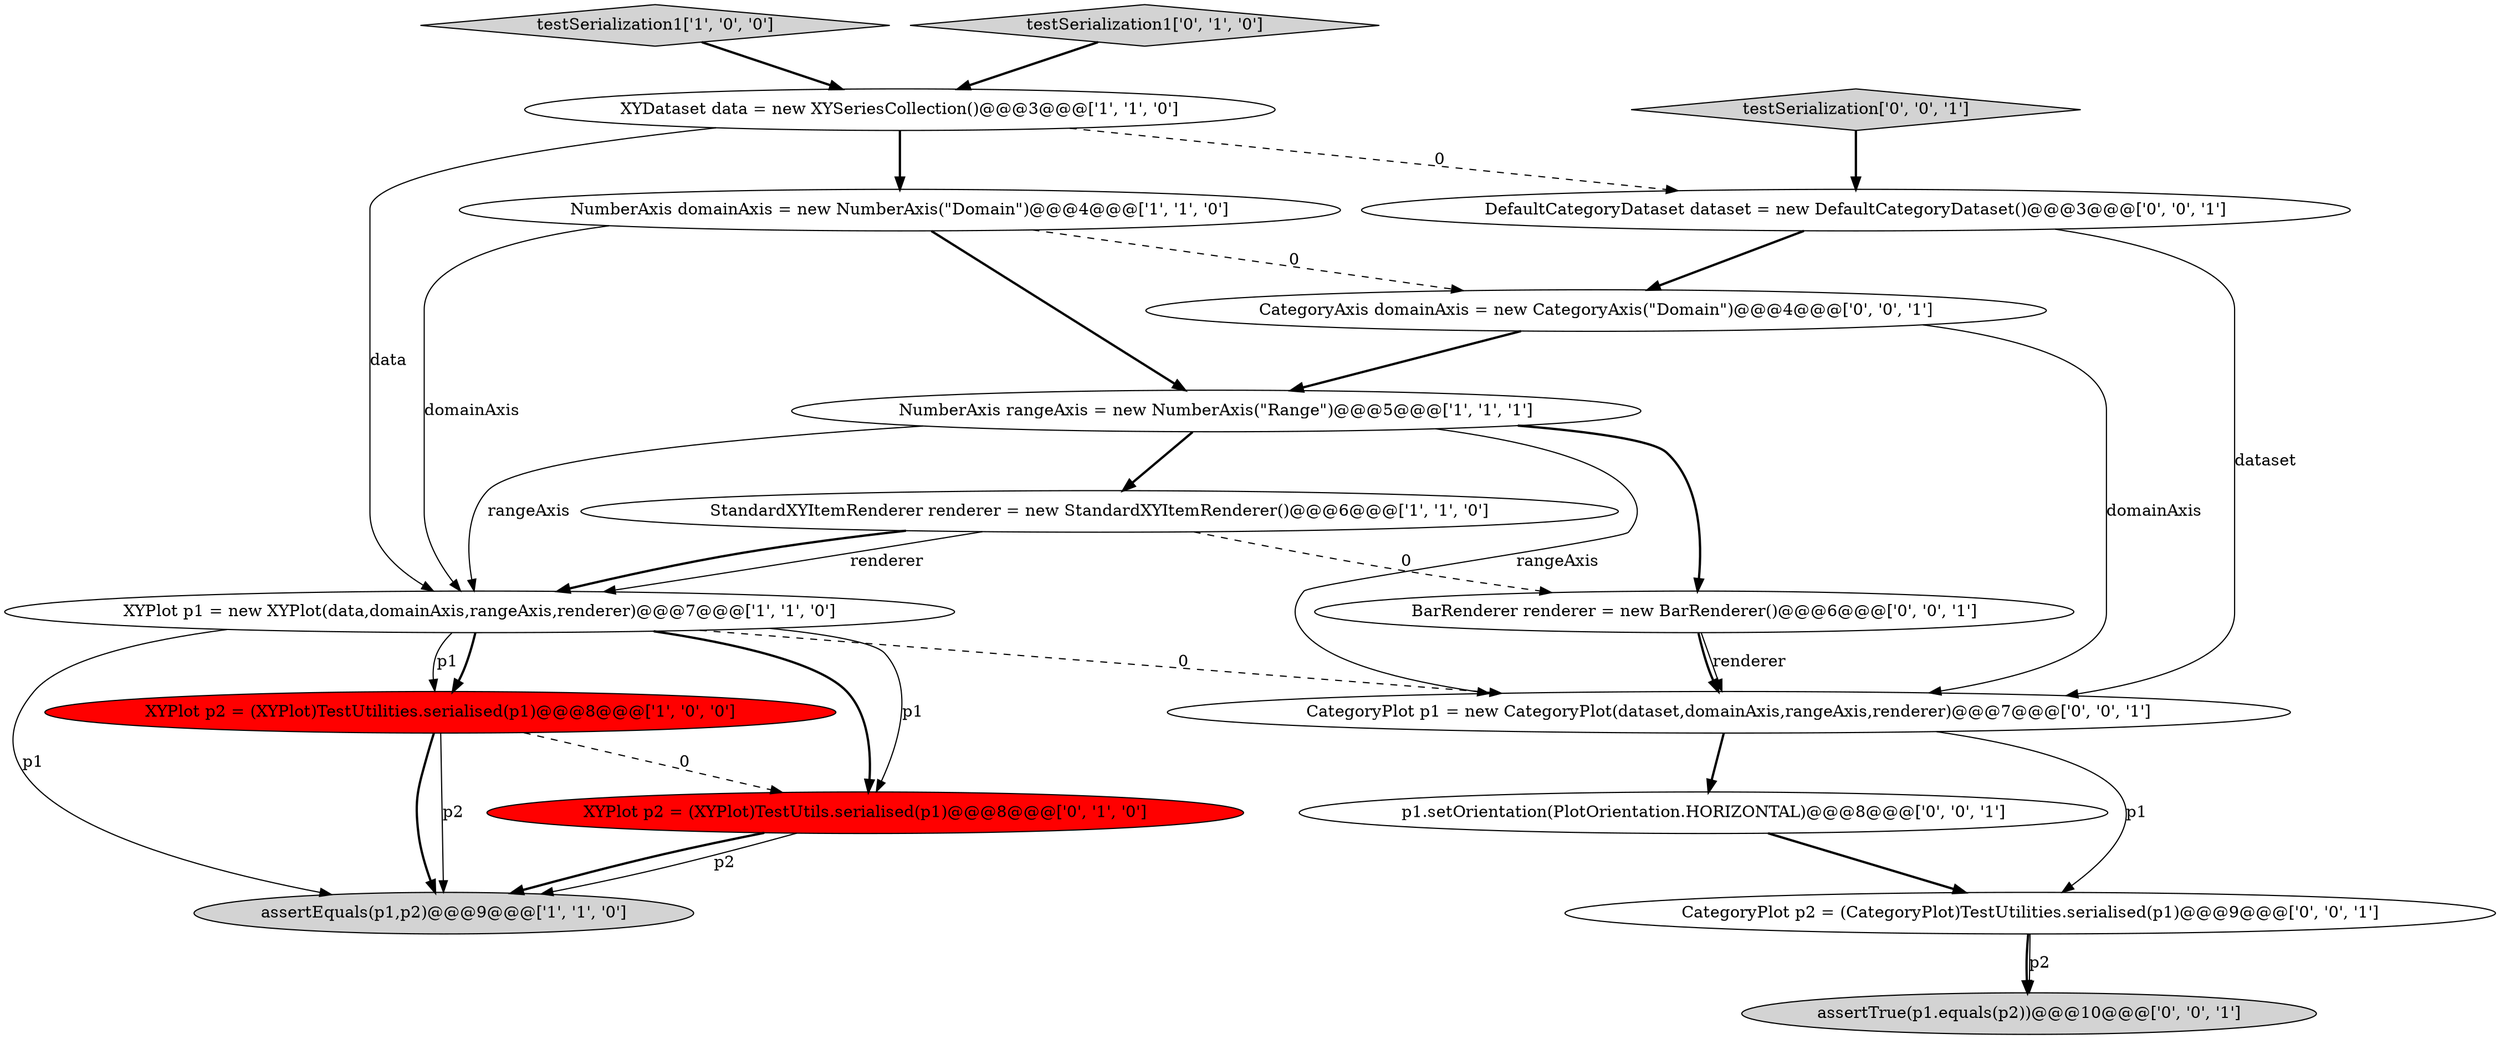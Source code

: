 digraph {
14 [style = filled, label = "testSerialization['0', '0', '1']", fillcolor = lightgray, shape = diamond image = "AAA0AAABBB3BBB"];
12 [style = filled, label = "CategoryPlot p2 = (CategoryPlot)TestUtilities.serialised(p1)@@@9@@@['0', '0', '1']", fillcolor = white, shape = ellipse image = "AAA0AAABBB3BBB"];
17 [style = filled, label = "DefaultCategoryDataset dataset = new DefaultCategoryDataset()@@@3@@@['0', '0', '1']", fillcolor = white, shape = ellipse image = "AAA0AAABBB3BBB"];
10 [style = filled, label = "p1.setOrientation(PlotOrientation.HORIZONTAL)@@@8@@@['0', '0', '1']", fillcolor = white, shape = ellipse image = "AAA0AAABBB3BBB"];
6 [style = filled, label = "XYPlot p1 = new XYPlot(data,domainAxis,rangeAxis,renderer)@@@7@@@['1', '1', '0']", fillcolor = white, shape = ellipse image = "AAA0AAABBB1BBB"];
2 [style = filled, label = "testSerialization1['1', '0', '0']", fillcolor = lightgray, shape = diamond image = "AAA0AAABBB1BBB"];
4 [style = filled, label = "XYDataset data = new XYSeriesCollection()@@@3@@@['1', '1', '0']", fillcolor = white, shape = ellipse image = "AAA0AAABBB1BBB"];
8 [style = filled, label = "testSerialization1['0', '1', '0']", fillcolor = lightgray, shape = diamond image = "AAA0AAABBB2BBB"];
11 [style = filled, label = "BarRenderer renderer = new BarRenderer()@@@6@@@['0', '0', '1']", fillcolor = white, shape = ellipse image = "AAA0AAABBB3BBB"];
1 [style = filled, label = "StandardXYItemRenderer renderer = new StandardXYItemRenderer()@@@6@@@['1', '1', '0']", fillcolor = white, shape = ellipse image = "AAA0AAABBB1BBB"];
9 [style = filled, label = "XYPlot p2 = (XYPlot)TestUtils.serialised(p1)@@@8@@@['0', '1', '0']", fillcolor = red, shape = ellipse image = "AAA1AAABBB2BBB"];
7 [style = filled, label = "NumberAxis rangeAxis = new NumberAxis(\"Range\")@@@5@@@['1', '1', '1']", fillcolor = white, shape = ellipse image = "AAA0AAABBB1BBB"];
13 [style = filled, label = "CategoryPlot p1 = new CategoryPlot(dataset,domainAxis,rangeAxis,renderer)@@@7@@@['0', '0', '1']", fillcolor = white, shape = ellipse image = "AAA0AAABBB3BBB"];
5 [style = filled, label = "NumberAxis domainAxis = new NumberAxis(\"Domain\")@@@4@@@['1', '1', '0']", fillcolor = white, shape = ellipse image = "AAA0AAABBB1BBB"];
16 [style = filled, label = "CategoryAxis domainAxis = new CategoryAxis(\"Domain\")@@@4@@@['0', '0', '1']", fillcolor = white, shape = ellipse image = "AAA0AAABBB3BBB"];
3 [style = filled, label = "XYPlot p2 = (XYPlot)TestUtilities.serialised(p1)@@@8@@@['1', '0', '0']", fillcolor = red, shape = ellipse image = "AAA1AAABBB1BBB"];
15 [style = filled, label = "assertTrue(p1.equals(p2))@@@10@@@['0', '0', '1']", fillcolor = lightgray, shape = ellipse image = "AAA0AAABBB3BBB"];
0 [style = filled, label = "assertEquals(p1,p2)@@@9@@@['1', '1', '0']", fillcolor = lightgray, shape = ellipse image = "AAA0AAABBB1BBB"];
13->10 [style = bold, label=""];
6->3 [style = bold, label=""];
6->9 [style = solid, label="p1"];
7->11 [style = bold, label=""];
7->1 [style = bold, label=""];
9->0 [style = bold, label=""];
4->17 [style = dashed, label="0"];
6->0 [style = solid, label="p1"];
12->15 [style = bold, label=""];
16->7 [style = bold, label=""];
14->17 [style = bold, label=""];
1->6 [style = solid, label="renderer"];
5->6 [style = solid, label="domainAxis"];
2->4 [style = bold, label=""];
12->15 [style = solid, label="p2"];
3->0 [style = bold, label=""];
3->0 [style = solid, label="p2"];
5->16 [style = dashed, label="0"];
13->12 [style = solid, label="p1"];
7->6 [style = solid, label="rangeAxis"];
1->6 [style = bold, label=""];
6->13 [style = dashed, label="0"];
6->3 [style = solid, label="p1"];
3->9 [style = dashed, label="0"];
10->12 [style = bold, label=""];
1->11 [style = dashed, label="0"];
11->13 [style = bold, label=""];
9->0 [style = solid, label="p2"];
7->13 [style = solid, label="rangeAxis"];
5->7 [style = bold, label=""];
8->4 [style = bold, label=""];
6->9 [style = bold, label=""];
11->13 [style = solid, label="renderer"];
4->5 [style = bold, label=""];
17->16 [style = bold, label=""];
17->13 [style = solid, label="dataset"];
16->13 [style = solid, label="domainAxis"];
4->6 [style = solid, label="data"];
}
